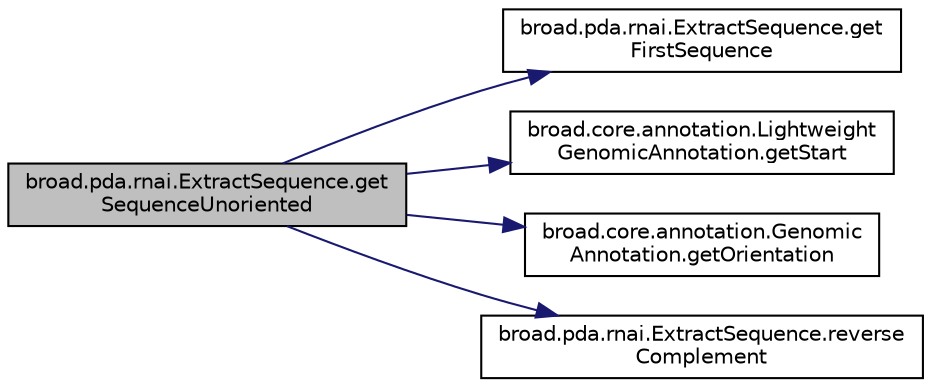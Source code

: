 digraph "broad.pda.rnai.ExtractSequence.getSequenceUnoriented"
{
  edge [fontname="Helvetica",fontsize="10",labelfontname="Helvetica",labelfontsize="10"];
  node [fontname="Helvetica",fontsize="10",shape=record];
  rankdir="LR";
  Node1 [label="broad.pda.rnai.ExtractSequence.get\lSequenceUnoriented",height=0.2,width=0.4,color="black", fillcolor="grey75", style="filled" fontcolor="black"];
  Node1 -> Node2 [color="midnightblue",fontsize="10",style="solid"];
  Node2 [label="broad.pda.rnai.ExtractSequence.get\lFirstSequence",height=0.2,width=0.4,color="black", fillcolor="white", style="filled",URL="$classbroad_1_1pda_1_1rnai_1_1_extract_sequence.html#a6adfa50f391f4e203f935ab99b8869b3"];
  Node1 -> Node3 [color="midnightblue",fontsize="10",style="solid"];
  Node3 [label="broad.core.annotation.Lightweight\lGenomicAnnotation.getStart",height=0.2,width=0.4,color="black", fillcolor="white", style="filled",URL="$interfacebroad_1_1core_1_1annotation_1_1_lightweight_genomic_annotation.html#aa09c2220d181284077c5c020f2721b63"];
  Node1 -> Node4 [color="midnightblue",fontsize="10",style="solid"];
  Node4 [label="broad.core.annotation.Genomic\lAnnotation.getOrientation",height=0.2,width=0.4,color="black", fillcolor="white", style="filled",URL="$interfacebroad_1_1core_1_1annotation_1_1_genomic_annotation.html#a36373aa2575e846905204c09bf74f041"];
  Node1 -> Node5 [color="midnightblue",fontsize="10",style="solid"];
  Node5 [label="broad.pda.rnai.ExtractSequence.reverse\lComplement",height=0.2,width=0.4,color="black", fillcolor="white", style="filled",URL="$classbroad_1_1pda_1_1rnai_1_1_extract_sequence.html#a64d8ff8c0584903be975e781630b8736"];
}
